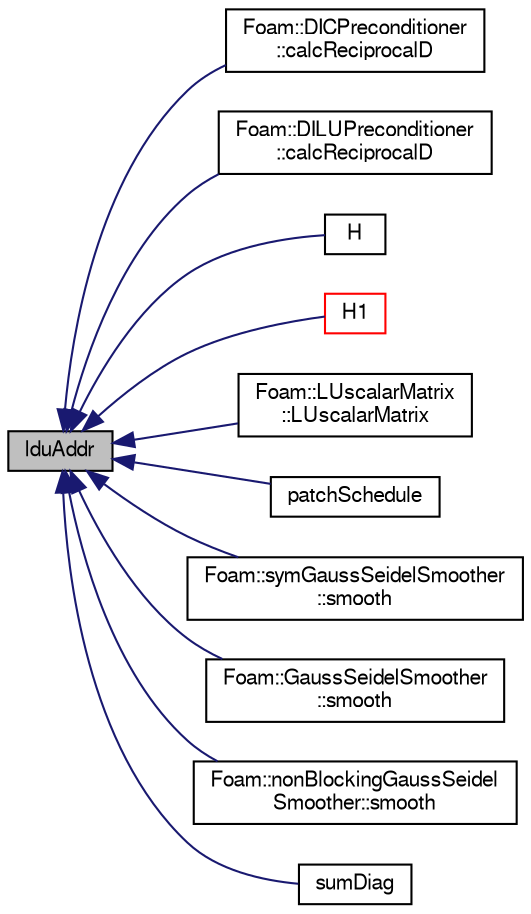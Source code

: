 digraph "lduAddr"
{
  bgcolor="transparent";
  edge [fontname="FreeSans",fontsize="10",labelfontname="FreeSans",labelfontsize="10"];
  node [fontname="FreeSans",fontsize="10",shape=record];
  rankdir="LR";
  Node1 [label="lduAddr",height=0.2,width=0.4,color="black", fillcolor="grey75", style="filled" fontcolor="black"];
  Node1 -> Node2 [dir="back",color="midnightblue",fontsize="10",style="solid",fontname="FreeSans"];
  Node2 [label="Foam::DICPreconditioner\l::calcReciprocalD",height=0.2,width=0.4,color="black",URL="$a00499.html#a0e2f579bbf250828b4e3f250dbadf455",tooltip="Calculate the reciprocal of the preconditioned diagonal. "];
  Node1 -> Node3 [dir="back",color="midnightblue",fontsize="10",style="solid",fontname="FreeSans"];
  Node3 [label="Foam::DILUPreconditioner\l::calcReciprocalD",height=0.2,width=0.4,color="black",URL="$a00508.html#a0e2f579bbf250828b4e3f250dbadf455",tooltip="Calculate the reciprocal of the preconditioned diagonal. "];
  Node1 -> Node4 [dir="back",color="midnightblue",fontsize="10",style="solid",fontname="FreeSans"];
  Node4 [label="H",height=0.2,width=0.4,color="black",URL="$a01245.html#a696121529e9157344b406f77234f75eb"];
  Node1 -> Node5 [dir="back",color="midnightblue",fontsize="10",style="solid",fontname="FreeSans"];
  Node5 [label="H1",height=0.2,width=0.4,color="red",URL="$a01245.html#a699ea4dd1f400188713b5b01c9214ada"];
  Node1 -> Node6 [dir="back",color="midnightblue",fontsize="10",style="solid",fontname="FreeSans"];
  Node6 [label="Foam::LUscalarMatrix\l::LUscalarMatrix",height=0.2,width=0.4,color="black",URL="$a01349.html#aebab11f1a492c2f8e5e99c3e138253ce",tooltip="Construct from lduMatrix and perform LU decomposition. "];
  Node1 -> Node7 [dir="back",color="midnightblue",fontsize="10",style="solid",fontname="FreeSans"];
  Node7 [label="patchSchedule",height=0.2,width=0.4,color="black",URL="$a01245.html#a7ca66a7d14d7dd33205a8c09f3218f99",tooltip="Return the patch evaluation schedule. "];
  Node1 -> Node8 [dir="back",color="midnightblue",fontsize="10",style="solid",fontname="FreeSans"];
  Node8 [label="Foam::symGaussSeidelSmoother\l::smooth",height=0.2,width=0.4,color="black",URL="$a02453.html#a8622cba882900a35ce041c544a6134c0",tooltip="Smooth for the given number of sweeps. "];
  Node1 -> Node9 [dir="back",color="midnightblue",fontsize="10",style="solid",fontname="FreeSans"];
  Node9 [label="Foam::GaussSeidelSmoother\l::smooth",height=0.2,width=0.4,color="black",URL="$a00882.html#a8622cba882900a35ce041c544a6134c0",tooltip="Smooth for the given number of sweeps. "];
  Node1 -> Node10 [dir="back",color="midnightblue",fontsize="10",style="solid",fontname="FreeSans"];
  Node10 [label="Foam::nonBlockingGaussSeidel\lSmoother::smooth",height=0.2,width=0.4,color="black",URL="$a01568.html#a84def9b216d3c88d8c9d2e410aa7ff04",tooltip="Smooth for the given number of sweeps. "];
  Node1 -> Node11 [dir="back",color="midnightblue",fontsize="10",style="solid",fontname="FreeSans"];
  Node11 [label="sumDiag",height=0.2,width=0.4,color="black",URL="$a01245.html#a2034fb6b7d0fc02febd7b511e063d285"];
}
